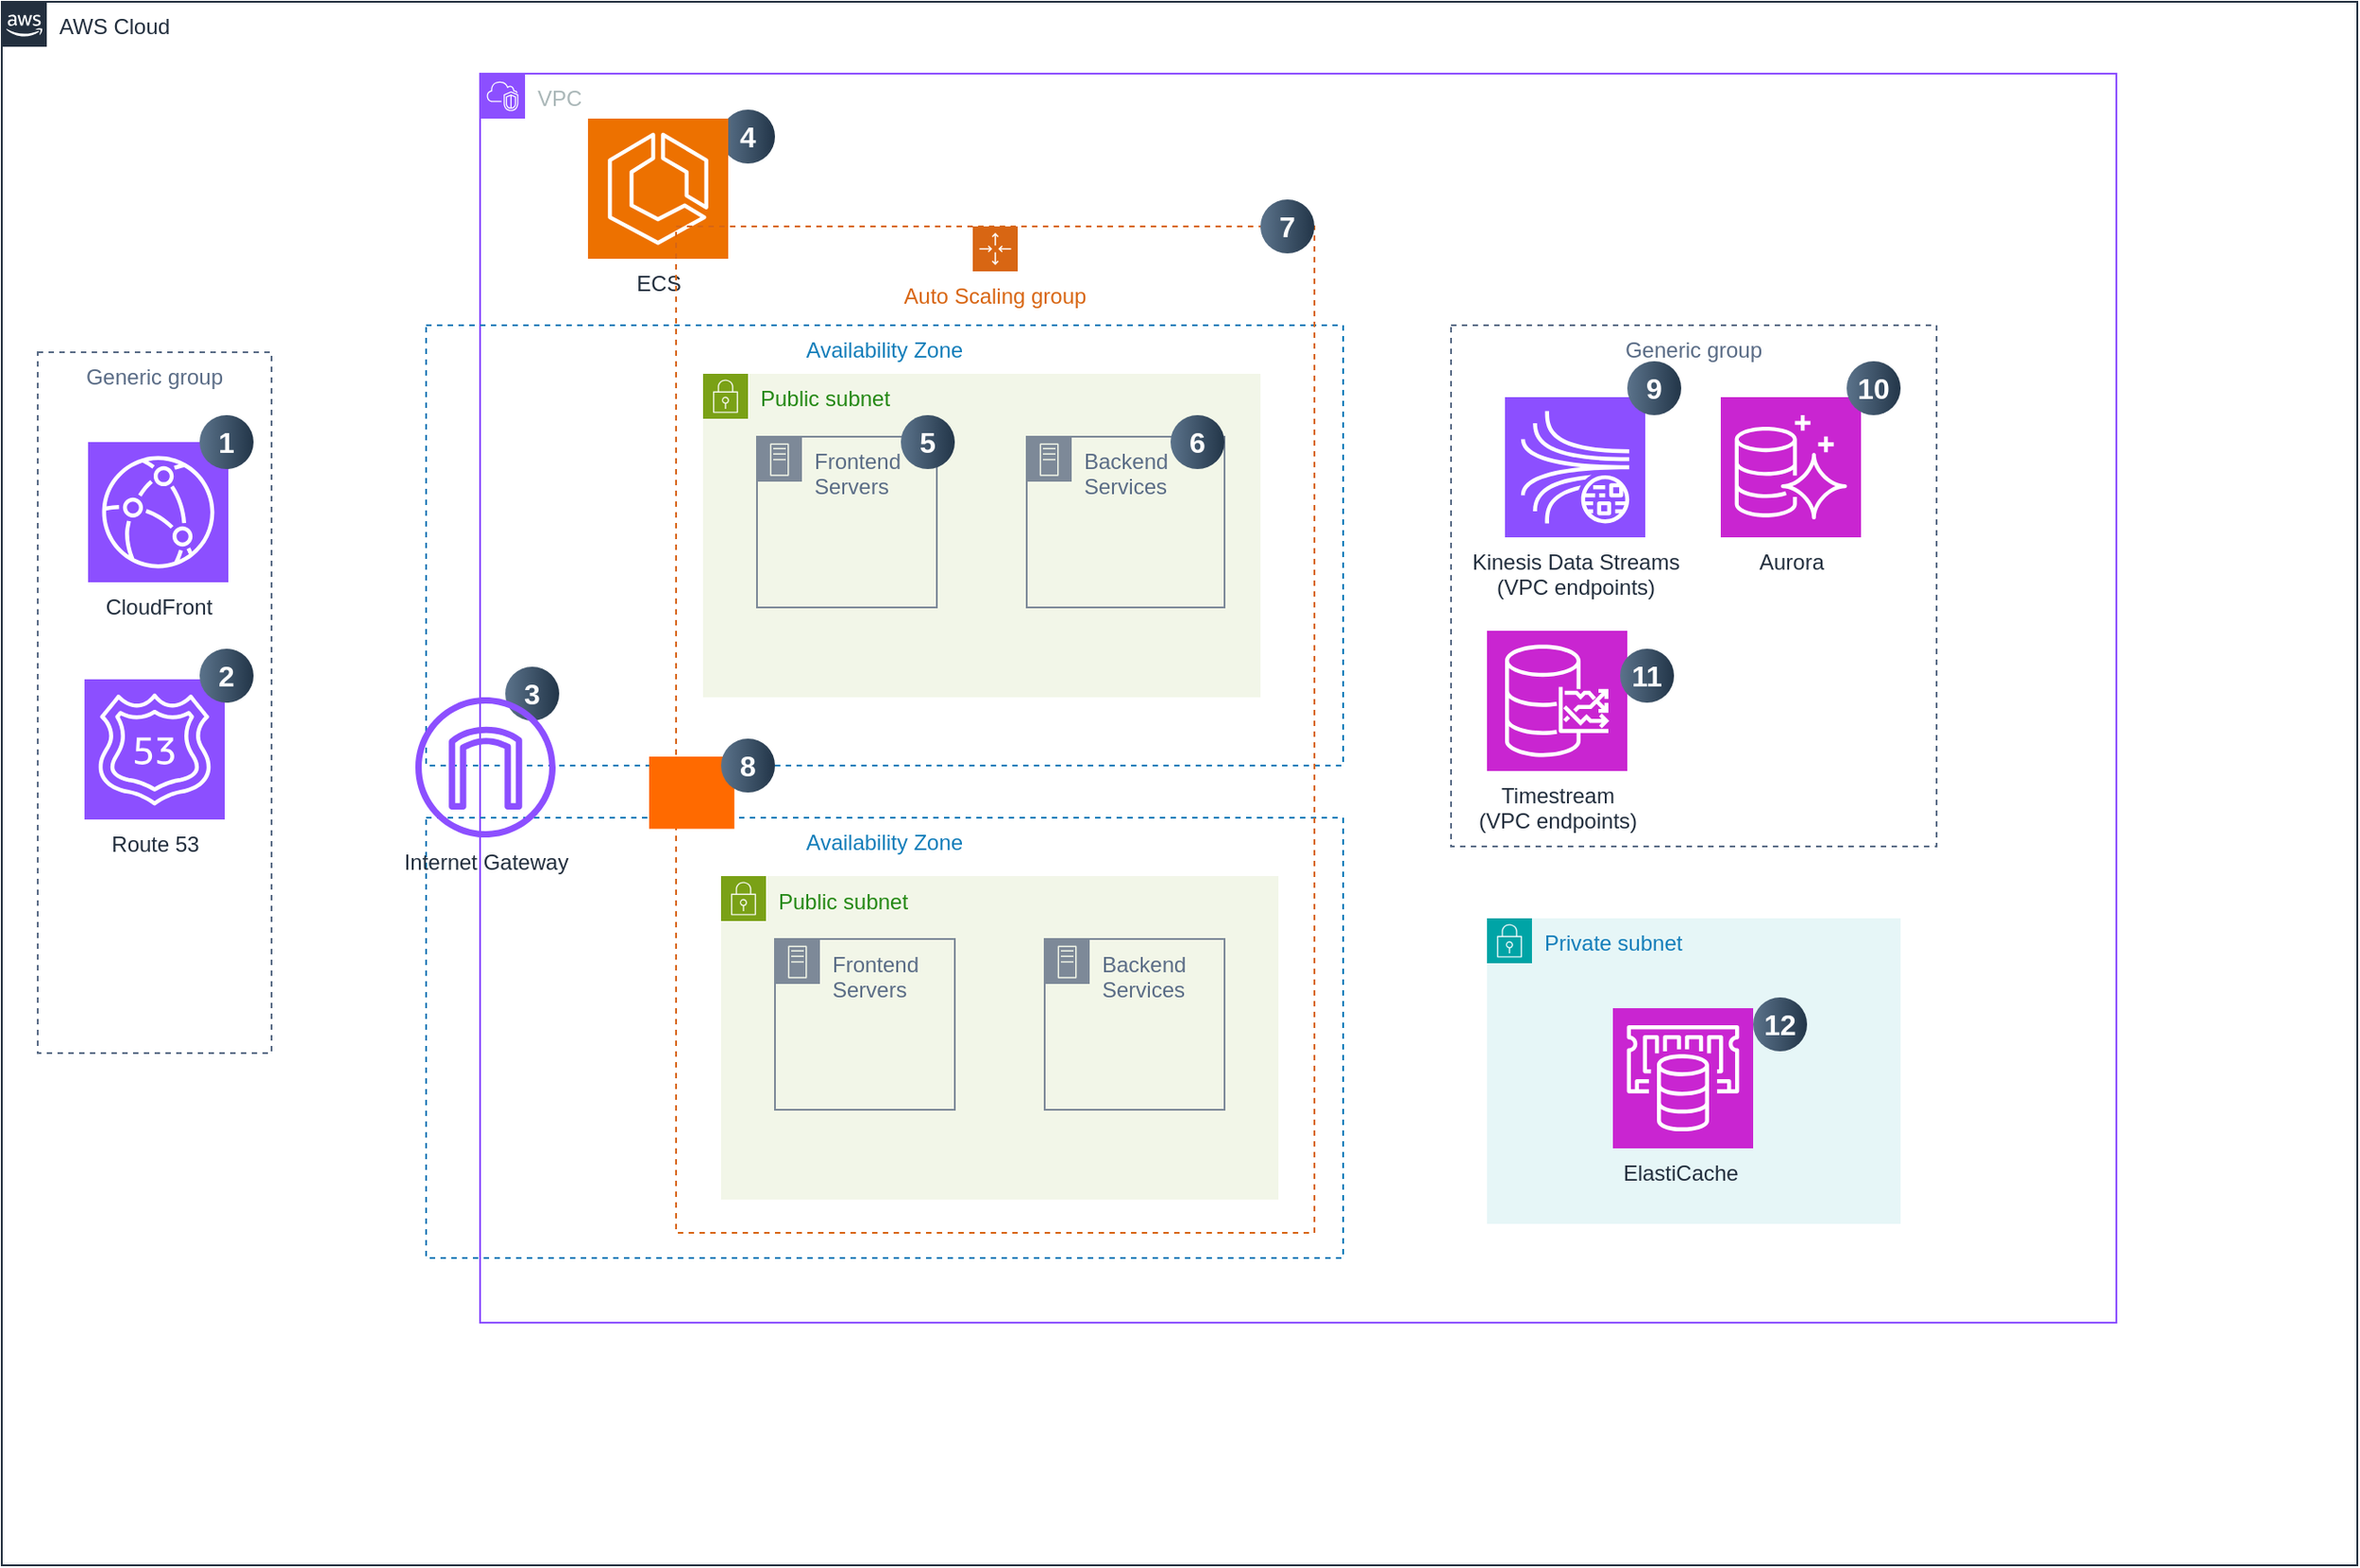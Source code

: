 <mxfile version="26.3.0">
  <diagram id="Ht1M8jgEwFfnCIfOTk4-" name="Page-1">
    <mxGraphModel grid="1" page="1" gridSize="10" guides="1" tooltips="1" connect="1" arrows="1" fold="1" pageScale="1" pageWidth="1654" pageHeight="1169" math="0" shadow="0">
      <root>
        <mxCell id="0" />
        <mxCell id="1" parent="0" />
        <mxCell id="kgco37WL4Z5WG2eGmVIE-1" value="AWS Cloud" style="points=[[0,0],[0.25,0],[0.5,0],[0.75,0],[1,0],[1,0.25],[1,0.5],[1,0.75],[1,1],[0.75,1],[0.5,1],[0.25,1],[0,1],[0,0.75],[0,0.5],[0,0.25]];outlineConnect=0;gradientColor=none;html=1;whiteSpace=wrap;fontSize=12;fontStyle=0;container=1;pointerEvents=0;collapsible=0;recursiveResize=0;shape=mxgraph.aws4.group;grIcon=mxgraph.aws4.group_aws_cloud_alt;strokeColor=#232F3E;fillColor=none;verticalAlign=top;align=left;spacingLeft=30;fontColor=#232F3E;dashed=0;" vertex="1" parent="1">
          <mxGeometry x="40" y="40" width="1310" height="870" as="geometry" />
        </mxCell>
        <mxCell id="kgco37WL4Z5WG2eGmVIE-2" value="VPC" style="points=[[0,0],[0.25,0],[0.5,0],[0.75,0],[1,0],[1,0.25],[1,0.5],[1,0.75],[1,1],[0.75,1],[0.5,1],[0.25,1],[0,1],[0,0.75],[0,0.5],[0,0.25]];outlineConnect=0;gradientColor=none;html=1;whiteSpace=wrap;fontSize=12;fontStyle=0;container=1;pointerEvents=0;collapsible=0;recursiveResize=0;shape=mxgraph.aws4.group;grIcon=mxgraph.aws4.group_vpc2;strokeColor=#8C4FFF;fillColor=none;verticalAlign=top;align=left;spacingLeft=30;fontColor=#AAB7B8;dashed=0;" vertex="1" parent="kgco37WL4Z5WG2eGmVIE-1">
          <mxGeometry x="266" y="40" width="910" height="695" as="geometry" />
        </mxCell>
        <mxCell id="kgco37WL4Z5WG2eGmVIE-11" value="Availability Zone" style="fillColor=none;strokeColor=#147EBA;dashed=1;verticalAlign=top;fontStyle=0;fontColor=#147EBA;whiteSpace=wrap;html=1;" vertex="1" parent="kgco37WL4Z5WG2eGmVIE-2">
          <mxGeometry x="-30" y="140" width="510" height="245" as="geometry" />
        </mxCell>
        <mxCell id="kgco37WL4Z5WG2eGmVIE-64" value="Availability Zone" style="fillColor=none;strokeColor=#147EBA;dashed=1;verticalAlign=top;fontStyle=0;fontColor=#147EBA;whiteSpace=wrap;html=1;" vertex="1" parent="kgco37WL4Z5WG2eGmVIE-2">
          <mxGeometry x="-30" y="414" width="510" height="245" as="geometry" />
        </mxCell>
        <mxCell id="kgco37WL4Z5WG2eGmVIE-19" value="Timestream&lt;div&gt;(VPC endpoints)&lt;/div&gt;" style="sketch=0;points=[[0,0,0],[0.25,0,0],[0.5,0,0],[0.75,0,0],[1,0,0],[0,1,0],[0.25,1,0],[0.5,1,0],[0.75,1,0],[1,1,0],[0,0.25,0],[0,0.5,0],[0,0.75,0],[1,0.25,0],[1,0.5,0],[1,0.75,0]];outlineConnect=0;fontColor=#232F3E;fillColor=#C925D1;strokeColor=#ffffff;dashed=0;verticalLabelPosition=bottom;verticalAlign=top;align=center;html=1;fontSize=12;fontStyle=0;aspect=fixed;shape=mxgraph.aws4.resourceIcon;resIcon=mxgraph.aws4.timestream;" vertex="1" parent="kgco37WL4Z5WG2eGmVIE-2">
          <mxGeometry x="560" y="310" width="78" height="78" as="geometry" />
        </mxCell>
        <mxCell id="kgco37WL4Z5WG2eGmVIE-43" value="Generic group" style="fillColor=none;strokeColor=#5A6C86;dashed=1;verticalAlign=top;fontStyle=0;fontColor=#5A6C86;whiteSpace=wrap;html=1;" vertex="1" parent="kgco37WL4Z5WG2eGmVIE-2">
          <mxGeometry x="540" y="140" width="270" height="290" as="geometry" />
        </mxCell>
        <mxCell id="kgco37WL4Z5WG2eGmVIE-27" value="Kinesis Data Streams&lt;div&gt;(VPC endpoints)&lt;/div&gt;" style="sketch=0;points=[[0,0,0],[0.25,0,0],[0.5,0,0],[0.75,0,0],[1,0,0],[0,1,0],[0.25,1,0],[0.5,1,0],[0.75,1,0],[1,1,0],[0,0.25,0],[0,0.5,0],[0,0.75,0],[1,0.25,0],[1,0.5,0],[1,0.75,0]];outlineConnect=0;fontColor=#232F3E;fillColor=#8C4FFF;strokeColor=#ffffff;dashed=0;verticalLabelPosition=bottom;verticalAlign=top;align=center;html=1;fontSize=12;fontStyle=0;aspect=fixed;shape=mxgraph.aws4.resourceIcon;resIcon=mxgraph.aws4.kinesis_data_streams;" vertex="1" parent="kgco37WL4Z5WG2eGmVIE-2">
          <mxGeometry x="570" y="180" width="78" height="78" as="geometry" />
        </mxCell>
        <mxCell id="kgco37WL4Z5WG2eGmVIE-49" value="Private subnet" style="points=[[0,0],[0.25,0],[0.5,0],[0.75,0],[1,0],[1,0.25],[1,0.5],[1,0.75],[1,1],[0.75,1],[0.5,1],[0.25,1],[0,1],[0,0.75],[0,0.5],[0,0.25]];outlineConnect=0;gradientColor=none;html=1;whiteSpace=wrap;fontSize=12;fontStyle=0;container=1;pointerEvents=0;collapsible=0;recursiveResize=0;shape=mxgraph.aws4.group;grIcon=mxgraph.aws4.group_security_group;grStroke=0;strokeColor=#00A4A6;fillColor=#E6F6F7;verticalAlign=top;align=left;spacingLeft=30;fontColor=#147EBA;dashed=0;" vertex="1" parent="kgco37WL4Z5WG2eGmVIE-2">
          <mxGeometry x="560" y="470" width="230" height="170" as="geometry" />
        </mxCell>
        <mxCell id="kgco37WL4Z5WG2eGmVIE-26" value="ElastiCache&amp;nbsp;" style="sketch=0;points=[[0,0,0],[0.25,0,0],[0.5,0,0],[0.75,0,0],[1,0,0],[0,1,0],[0.25,1,0],[0.5,1,0],[0.75,1,0],[1,1,0],[0,0.25,0],[0,0.5,0],[0,0.75,0],[1,0.25,0],[1,0.5,0],[1,0.75,0]];outlineConnect=0;fontColor=#232F3E;fillColor=#C925D1;strokeColor=#ffffff;dashed=0;verticalLabelPosition=bottom;verticalAlign=top;align=center;html=1;fontSize=12;fontStyle=0;aspect=fixed;shape=mxgraph.aws4.resourceIcon;resIcon=mxgraph.aws4.elasticache;" vertex="1" parent="kgco37WL4Z5WG2eGmVIE-49">
          <mxGeometry x="70" y="50" width="78" height="78" as="geometry" />
        </mxCell>
        <mxCell id="kgco37WL4Z5WG2eGmVIE-78" value="12" style="ellipse;whiteSpace=wrap;html=1;aspect=fixed;rotation=0;gradientColor=#223548;strokeColor=none;gradientDirection=east;fillColor=#5b738b;rounded=0;pointerEvents=0;fontFamily=Helvetica;fontSize=16;fontColor=#FFFFFF;spacingTop=4;spacingBottom=4;spacingLeft=4;spacingRight=4;points=[];fontStyle=1" vertex="1" parent="kgco37WL4Z5WG2eGmVIE-49">
          <mxGeometry x="148" y="44" width="30" height="30" as="geometry" />
        </mxCell>
        <mxCell id="kgco37WL4Z5WG2eGmVIE-41" value="Aurora" style="sketch=0;points=[[0,0,0],[0.25,0,0],[0.5,0,0],[0.75,0,0],[1,0,0],[0,1,0],[0.25,1,0],[0.5,1,0],[0.75,1,0],[1,1,0],[0,0.25,0],[0,0.5,0],[0,0.75,0],[1,0.25,0],[1,0.5,0],[1,0.75,0]];outlineConnect=0;fontColor=#232F3E;fillColor=#C925D1;strokeColor=#ffffff;dashed=0;verticalLabelPosition=bottom;verticalAlign=top;align=center;html=1;fontSize=12;fontStyle=0;aspect=fixed;shape=mxgraph.aws4.resourceIcon;resIcon=mxgraph.aws4.aurora;" vertex="1" parent="kgco37WL4Z5WG2eGmVIE-2">
          <mxGeometry x="690" y="180" width="78" height="78" as="geometry" />
        </mxCell>
        <mxCell id="kgco37WL4Z5WG2eGmVIE-69" value="3" style="ellipse;whiteSpace=wrap;html=1;aspect=fixed;rotation=0;gradientColor=#223548;strokeColor=none;gradientDirection=east;fillColor=#5b738b;rounded=0;pointerEvents=0;fontFamily=Helvetica;fontSize=16;fontColor=#FFFFFF;spacingTop=4;spacingBottom=4;spacingLeft=4;spacingRight=4;points=[];fontStyle=1" vertex="1" parent="kgco37WL4Z5WG2eGmVIE-2">
          <mxGeometry x="14" y="330" width="30" height="30" as="geometry" />
        </mxCell>
        <mxCell id="kgco37WL4Z5WG2eGmVIE-70" value="4" style="ellipse;whiteSpace=wrap;html=1;aspect=fixed;rotation=0;gradientColor=#223548;strokeColor=none;gradientDirection=east;fillColor=#5b738b;rounded=0;pointerEvents=0;fontFamily=Helvetica;fontSize=16;fontColor=#FFFFFF;spacingTop=4;spacingBottom=4;spacingLeft=4;spacingRight=4;points=[];fontStyle=1" vertex="1" parent="kgco37WL4Z5WG2eGmVIE-2">
          <mxGeometry x="134.0" y="20" width="30" height="30" as="geometry" />
        </mxCell>
        <mxCell id="kgco37WL4Z5WG2eGmVIE-50" value="Public subnet" style="points=[[0,0],[0.25,0],[0.5,0],[0.75,0],[1,0],[1,0.25],[1,0.5],[1,0.75],[1,1],[0.75,1],[0.5,1],[0.25,1],[0,1],[0,0.75],[0,0.5],[0,0.25]];outlineConnect=0;gradientColor=none;html=1;whiteSpace=wrap;fontSize=12;fontStyle=0;container=1;pointerEvents=0;collapsible=0;recursiveResize=0;shape=mxgraph.aws4.group;grIcon=mxgraph.aws4.group_security_group;grStroke=0;strokeColor=#7AA116;fillColor=#F2F6E8;verticalAlign=top;align=left;spacingLeft=30;fontColor=#248814;dashed=0;" vertex="1" parent="kgco37WL4Z5WG2eGmVIE-2">
          <mxGeometry x="134" y="446.5" width="310" height="180" as="geometry" />
        </mxCell>
        <mxCell id="kgco37WL4Z5WG2eGmVIE-51" value="Frontend Servers" style="points=[[0,0],[0.25,0],[0.5,0],[0.75,0],[1,0],[1,0.25],[1,0.5],[1,0.75],[1,1],[0.75,1],[0.5,1],[0.25,1],[0,1],[0,0.75],[0,0.5],[0,0.25]];outlineConnect=0;gradientColor=none;html=1;whiteSpace=wrap;fontSize=12;fontStyle=0;container=1;pointerEvents=0;collapsible=0;recursiveResize=0;shape=mxgraph.aws4.group;grIcon=mxgraph.aws4.group_on_premise;strokeColor=#7D8998;fillColor=none;verticalAlign=top;align=left;spacingLeft=30;fontColor=#5A6C86;dashed=0;" vertex="1" parent="kgco37WL4Z5WG2eGmVIE-50">
          <mxGeometry x="30" y="35" width="100" height="95" as="geometry" />
        </mxCell>
        <mxCell id="kgco37WL4Z5WG2eGmVIE-52" value="Backend Services" style="points=[[0,0],[0.25,0],[0.5,0],[0.75,0],[1,0],[1,0.25],[1,0.5],[1,0.75],[1,1],[0.75,1],[0.5,1],[0.25,1],[0,1],[0,0.75],[0,0.5],[0,0.25]];outlineConnect=0;gradientColor=none;html=1;whiteSpace=wrap;fontSize=12;fontStyle=0;container=1;pointerEvents=0;collapsible=0;recursiveResize=0;shape=mxgraph.aws4.group;grIcon=mxgraph.aws4.group_on_premise;strokeColor=#7D8998;fillColor=none;verticalAlign=top;align=left;spacingLeft=30;fontColor=#5A6C86;dashed=0;" vertex="1" parent="kgco37WL4Z5WG2eGmVIE-50">
          <mxGeometry x="180" y="35" width="100" height="95" as="geometry" />
        </mxCell>
        <mxCell id="kgco37WL4Z5WG2eGmVIE-75" value="9" style="ellipse;whiteSpace=wrap;html=1;aspect=fixed;rotation=0;gradientColor=#223548;strokeColor=none;gradientDirection=east;fillColor=#5b738b;rounded=0;pointerEvents=0;fontFamily=Helvetica;fontSize=16;fontColor=#FFFFFF;spacingTop=4;spacingBottom=4;spacingLeft=4;spacingRight=4;points=[];fontStyle=1" vertex="1" parent="kgco37WL4Z5WG2eGmVIE-2">
          <mxGeometry x="638" y="160" width="30" height="30" as="geometry" />
        </mxCell>
        <mxCell id="kgco37WL4Z5WG2eGmVIE-76" value="10" style="ellipse;whiteSpace=wrap;html=1;aspect=fixed;rotation=0;gradientColor=#223548;strokeColor=none;gradientDirection=east;fillColor=#5b738b;rounded=0;pointerEvents=0;fontFamily=Helvetica;fontSize=16;fontColor=#FFFFFF;spacingTop=4;spacingBottom=4;spacingLeft=4;spacingRight=4;points=[];fontStyle=1" vertex="1" parent="kgco37WL4Z5WG2eGmVIE-2">
          <mxGeometry x="760" y="160" width="30" height="30" as="geometry" />
        </mxCell>
        <mxCell id="kgco37WL4Z5WG2eGmVIE-77" value="11" style="ellipse;whiteSpace=wrap;html=1;aspect=fixed;rotation=0;gradientColor=#223548;strokeColor=none;gradientDirection=east;fillColor=#5b738b;rounded=0;pointerEvents=0;fontFamily=Helvetica;fontSize=16;fontColor=#FFFFFF;spacingTop=4;spacingBottom=4;spacingLeft=4;spacingRight=4;points=[];fontStyle=1" vertex="1" parent="kgco37WL4Z5WG2eGmVIE-2">
          <mxGeometry x="634" y="320" width="30" height="30" as="geometry" />
        </mxCell>
        <mxCell id="kgco37WL4Z5WG2eGmVIE-23" value="Route 53" style="sketch=0;points=[[0,0,0],[0.25,0,0],[0.5,0,0],[0.75,0,0],[1,0,0],[0,1,0],[0.25,1,0],[0.5,1,0],[0.75,1,0],[1,1,0],[0,0.25,0],[0,0.5,0],[0,0.75,0],[1,0.25,0],[1,0.5,0],[1,0.75,0]];outlineConnect=0;fontColor=#232F3E;fillColor=#8C4FFF;strokeColor=#ffffff;dashed=0;verticalLabelPosition=bottom;verticalAlign=top;align=center;html=1;fontSize=12;fontStyle=0;aspect=fixed;shape=mxgraph.aws4.resourceIcon;resIcon=mxgraph.aws4.route_53;" vertex="1" parent="kgco37WL4Z5WG2eGmVIE-1">
          <mxGeometry x="46" y="377" width="78" height="78" as="geometry" />
        </mxCell>
        <mxCell id="kgco37WL4Z5WG2eGmVIE-36" value="ECS" style="sketch=0;points=[[0,0,0],[0.25,0,0],[0.5,0,0],[0.75,0,0],[1,0,0],[0,1,0],[0.25,1,0],[0.5,1,0],[0.75,1,0],[1,1,0],[0,0.25,0],[0,0.5,0],[0,0.75,0],[1,0.25,0],[1,0.5,0],[1,0.75,0]];outlineConnect=0;fontColor=#232F3E;fillColor=#ED7100;strokeColor=#ffffff;dashed=0;verticalLabelPosition=bottom;verticalAlign=top;align=center;html=1;fontSize=12;fontStyle=0;aspect=fixed;shape=mxgraph.aws4.resourceIcon;resIcon=mxgraph.aws4.ecs;" vertex="1" parent="kgco37WL4Z5WG2eGmVIE-1">
          <mxGeometry x="326" y="65" width="78" height="78" as="geometry" />
        </mxCell>
        <mxCell id="kgco37WL4Z5WG2eGmVIE-16" value="Auto Scaling group" style="points=[[0,0],[0.25,0],[0.5,0],[0.75,0],[1,0],[1,0.25],[1,0.5],[1,0.75],[1,1],[0.75,1],[0.5,1],[0.25,1],[0,1],[0,0.75],[0,0.5],[0,0.25]];outlineConnect=0;gradientColor=none;html=1;whiteSpace=wrap;fontSize=12;fontStyle=0;container=1;pointerEvents=0;collapsible=0;recursiveResize=0;shape=mxgraph.aws4.groupCenter;grIcon=mxgraph.aws4.group_auto_scaling_group;grStroke=1;strokeColor=#D86613;fillColor=none;verticalAlign=top;align=center;fontColor=#D86613;dashed=1;spacingTop=25;" vertex="1" parent="kgco37WL4Z5WG2eGmVIE-1">
          <mxGeometry x="375" y="125" width="355" height="560" as="geometry" />
        </mxCell>
        <mxCell id="kgco37WL4Z5WG2eGmVIE-5" value="Public subnet" style="points=[[0,0],[0.25,0],[0.5,0],[0.75,0],[1,0],[1,0.25],[1,0.5],[1,0.75],[1,1],[0.75,1],[0.5,1],[0.25,1],[0,1],[0,0.75],[0,0.5],[0,0.25]];outlineConnect=0;gradientColor=none;html=1;whiteSpace=wrap;fontSize=12;fontStyle=0;container=1;pointerEvents=0;collapsible=0;recursiveResize=0;shape=mxgraph.aws4.group;grIcon=mxgraph.aws4.group_security_group;grStroke=0;strokeColor=#7AA116;fillColor=#F2F6E8;verticalAlign=top;align=left;spacingLeft=30;fontColor=#248814;dashed=0;" vertex="1" parent="kgco37WL4Z5WG2eGmVIE-16">
          <mxGeometry x="15" y="82" width="310" height="180" as="geometry" />
        </mxCell>
        <mxCell id="kgco37WL4Z5WG2eGmVIE-24" value="Frontend Servers" style="points=[[0,0],[0.25,0],[0.5,0],[0.75,0],[1,0],[1,0.25],[1,0.5],[1,0.75],[1,1],[0.75,1],[0.5,1],[0.25,1],[0,1],[0,0.75],[0,0.5],[0,0.25]];outlineConnect=0;gradientColor=none;html=1;whiteSpace=wrap;fontSize=12;fontStyle=0;container=1;pointerEvents=0;collapsible=0;recursiveResize=0;shape=mxgraph.aws4.group;grIcon=mxgraph.aws4.group_on_premise;strokeColor=#7D8998;fillColor=none;verticalAlign=top;align=left;spacingLeft=30;fontColor=#5A6C86;dashed=0;" vertex="1" parent="kgco37WL4Z5WG2eGmVIE-5">
          <mxGeometry x="30" y="35" width="100" height="95" as="geometry" />
        </mxCell>
        <mxCell id="kgco37WL4Z5WG2eGmVIE-25" value="Backend Services" style="points=[[0,0],[0.25,0],[0.5,0],[0.75,0],[1,0],[1,0.25],[1,0.5],[1,0.75],[1,1],[0.75,1],[0.5,1],[0.25,1],[0,1],[0,0.75],[0,0.5],[0,0.25]];outlineConnect=0;gradientColor=none;html=1;whiteSpace=wrap;fontSize=12;fontStyle=0;container=1;pointerEvents=0;collapsible=0;recursiveResize=0;shape=mxgraph.aws4.group;grIcon=mxgraph.aws4.group_on_premise;strokeColor=#7D8998;fillColor=none;verticalAlign=top;align=left;spacingLeft=30;fontColor=#5A6C86;dashed=0;" vertex="1" parent="kgco37WL4Z5WG2eGmVIE-5">
          <mxGeometry x="180" y="35" width="110" height="95" as="geometry" />
        </mxCell>
        <mxCell id="kgco37WL4Z5WG2eGmVIE-72" value="6" style="ellipse;whiteSpace=wrap;html=1;aspect=fixed;rotation=0;gradientColor=#223548;strokeColor=none;gradientDirection=east;fillColor=#5b738b;rounded=0;pointerEvents=0;fontFamily=Helvetica;fontSize=16;fontColor=#FFFFFF;spacingTop=4;spacingBottom=4;spacingLeft=4;spacingRight=4;points=[];fontStyle=1" vertex="1" parent="kgco37WL4Z5WG2eGmVIE-25">
          <mxGeometry x="80" y="-12" width="30" height="30" as="geometry" />
        </mxCell>
        <mxCell id="kgco37WL4Z5WG2eGmVIE-71" value="5" style="ellipse;whiteSpace=wrap;html=1;aspect=fixed;rotation=0;gradientColor=#223548;strokeColor=none;gradientDirection=east;fillColor=#5b738b;rounded=0;pointerEvents=0;fontFamily=Helvetica;fontSize=16;fontColor=#FFFFFF;spacingTop=4;spacingBottom=4;spacingLeft=4;spacingRight=4;points=[];fontStyle=1" vertex="1" parent="kgco37WL4Z5WG2eGmVIE-5">
          <mxGeometry x="110" y="23" width="30" height="30" as="geometry" />
        </mxCell>
        <mxCell id="kgco37WL4Z5WG2eGmVIE-73" value="7" style="ellipse;whiteSpace=wrap;html=1;aspect=fixed;rotation=0;gradientColor=#223548;strokeColor=none;gradientDirection=east;fillColor=#5b738b;rounded=0;pointerEvents=0;fontFamily=Helvetica;fontSize=16;fontColor=#FFFFFF;spacingTop=4;spacingBottom=4;spacingLeft=4;spacingRight=4;points=[];fontStyle=1" vertex="1" parent="kgco37WL4Z5WG2eGmVIE-16">
          <mxGeometry x="325" y="-15" width="30" height="30" as="geometry" />
        </mxCell>
        <mxCell id="kgco37WL4Z5WG2eGmVIE-66" value="" style="points=[];aspect=fixed;html=1;align=center;shadow=0;dashed=0;fillColor=#FF6A00;strokeColor=none;shape=mxgraph.alibaba_cloud.alb_application_load_balancer_01;" vertex="1" parent="kgco37WL4Z5WG2eGmVIE-16">
          <mxGeometry x="-15" y="295" width="47.4" height="40.2" as="geometry" />
        </mxCell>
        <mxCell id="kgco37WL4Z5WG2eGmVIE-74" value="8" style="ellipse;whiteSpace=wrap;html=1;aspect=fixed;rotation=0;gradientColor=#223548;strokeColor=none;gradientDirection=east;fillColor=#5b738b;rounded=0;pointerEvents=0;fontFamily=Helvetica;fontSize=16;fontColor=#FFFFFF;spacingTop=4;spacingBottom=4;spacingLeft=4;spacingRight=4;points=[];fontStyle=1" vertex="1" parent="kgco37WL4Z5WG2eGmVIE-16">
          <mxGeometry x="25" y="285" width="30" height="30" as="geometry" />
        </mxCell>
        <mxCell id="kgco37WL4Z5WG2eGmVIE-55" value="Generic group" style="fillColor=none;strokeColor=#5A6C86;dashed=1;verticalAlign=top;fontStyle=0;fontColor=#5A6C86;whiteSpace=wrap;html=1;" vertex="1" parent="kgco37WL4Z5WG2eGmVIE-1">
          <mxGeometry x="20" y="195" width="130" height="390" as="geometry" />
        </mxCell>
        <mxCell id="kgco37WL4Z5WG2eGmVIE-63" value="CloudFront" style="sketch=0;points=[[0,0,0],[0.25,0,0],[0.5,0,0],[0.75,0,0],[1,0,0],[0,1,0],[0.25,1,0],[0.5,1,0],[0.75,1,0],[1,1,0],[0,0.25,0],[0,0.5,0],[0,0.75,0],[1,0.25,0],[1,0.5,0],[1,0.75,0]];outlineConnect=0;fontColor=#232F3E;fillColor=#8C4FFF;strokeColor=#ffffff;dashed=0;verticalLabelPosition=bottom;verticalAlign=top;align=center;html=1;fontSize=12;fontStyle=0;aspect=fixed;shape=mxgraph.aws4.resourceIcon;resIcon=mxgraph.aws4.cloudfront;" vertex="1" parent="kgco37WL4Z5WG2eGmVIE-1">
          <mxGeometry x="48" y="245" width="78" height="78" as="geometry" />
        </mxCell>
        <mxCell id="kgco37WL4Z5WG2eGmVIE-65" value="Internet Gateway" style="sketch=0;outlineConnect=0;fontColor=#232F3E;gradientColor=none;fillColor=#8C4FFF;strokeColor=none;dashed=0;verticalLabelPosition=bottom;verticalAlign=top;align=center;html=1;fontSize=12;fontStyle=0;aspect=fixed;pointerEvents=1;shape=mxgraph.aws4.internet_gateway;" vertex="1" parent="kgco37WL4Z5WG2eGmVIE-1">
          <mxGeometry x="230" y="387" width="78" height="78" as="geometry" />
        </mxCell>
        <mxCell id="kgco37WL4Z5WG2eGmVIE-67" value="1&lt;span style=&quot;color: rgba(0, 0, 0, 0); font-family: monospace; font-size: 0px; font-weight: 400; text-align: start; text-wrap-mode: nowrap;&quot;&gt;%3CmxGraphModel%3E%3Croot%3E%3CmxCell%20id%3D%220%22%2F%3E%3CmxCell%20id%3D%221%22%20parent%3D%220%22%2F%3E%3CmxCell%20id%3D%222%22%20value%3D%22Availability%20Zone%22%20style%3D%22fillColor%3Dnone%3BstrokeColor%3D%23147EBA%3Bdashed%3D1%3BverticalAlign%3Dtop%3BfontStyle%3D0%3BfontColor%3D%23147EBA%3BwhiteSpace%3Dwrap%3Bhtml%3D1%3B%22%20vertex%3D%221%22%20parent%3D%221%22%3E%3CmxGeometry%20x%3D%22290%22%20y%3D%22725%22%20width%3D%22580%22%20height%3D%22245%22%20as%3D%22geometry%22%2F%3E%3C%2FmxCell%3E%3C%2Froot%3E%3C%2FmxGraphModel%3E&lt;/span&gt;" style="ellipse;whiteSpace=wrap;html=1;aspect=fixed;rotation=0;gradientColor=#223548;strokeColor=none;gradientDirection=east;fillColor=#5b738b;rounded=0;pointerEvents=0;fontFamily=Helvetica;fontSize=16;fontColor=#FFFFFF;spacingTop=4;spacingBottom=4;spacingLeft=4;spacingRight=4;points=[];fontStyle=1" vertex="1" parent="kgco37WL4Z5WG2eGmVIE-1">
          <mxGeometry x="110" y="230" width="30" height="30" as="geometry" />
        </mxCell>
        <mxCell id="kgco37WL4Z5WG2eGmVIE-68" value="2" style="ellipse;whiteSpace=wrap;html=1;aspect=fixed;rotation=0;gradientColor=#223548;strokeColor=none;gradientDirection=east;fillColor=#5b738b;rounded=0;pointerEvents=0;fontFamily=Helvetica;fontSize=16;fontColor=#FFFFFF;spacingTop=4;spacingBottom=4;spacingLeft=4;spacingRight=4;points=[];fontStyle=1" vertex="1" parent="kgco37WL4Z5WG2eGmVIE-1">
          <mxGeometry x="110" y="360" width="30" height="30" as="geometry" />
        </mxCell>
      </root>
    </mxGraphModel>
  </diagram>
</mxfile>
